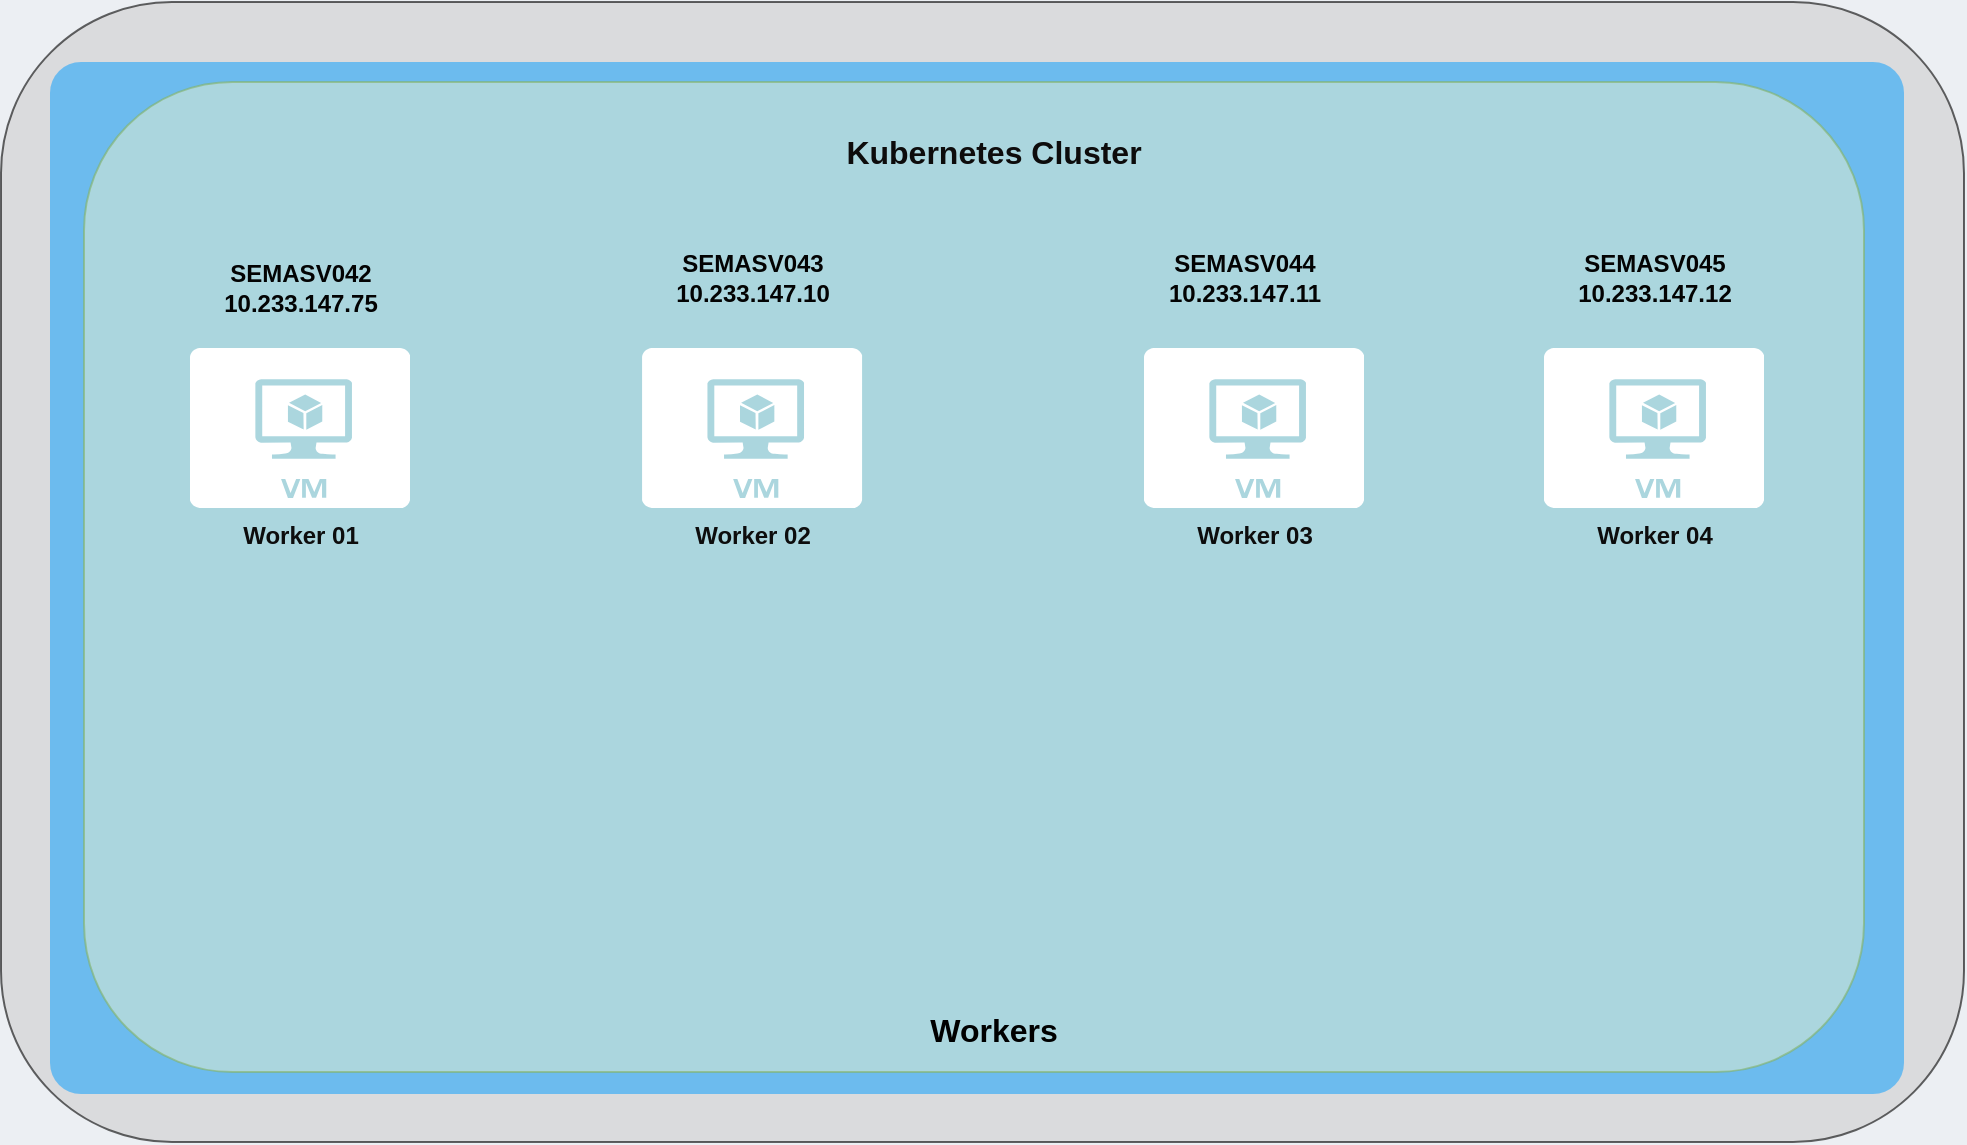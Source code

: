 <mxfile version="20.8.20" type="github">
  <diagram name="Page-1" id="7a6c530e-6e37-e111-ec74-82921da8cc10">
    <mxGraphModel dx="1434" dy="741" grid="1" gridSize="10" guides="1" tooltips="1" connect="1" arrows="1" fold="1" page="1" pageScale="1.5" pageWidth="827" pageHeight="1169" background="#eceff3" math="0" shadow="0">
      <root>
        <mxCell id="0" style=";html=1;" />
        <mxCell id="1" style=";html=1;" parent="0" />
        <mxCell id="rcPoYwZRDyphzUQkZkZY-44" value="" style="rounded=1;whiteSpace=wrap;html=1;labelBackgroundColor=none;fontSize=12;fontColor=#0d0d0d;fillColor=#CFCFCF;gradientColor=none;opacity=60;fontStyle=1" parent="1" vertex="1">
          <mxGeometry x="148.5" y="60" width="981.5" height="570" as="geometry" />
        </mxCell>
        <mxCell id="23046e2b9bb16c14-116" value="" style="whiteSpace=wrap;html=1;rounded=1;shadow=0;strokeColor=none;strokeWidth=2;fillColor=#009BFF;fontSize=12;fontColor=#FFFFFF;align=center;arcSize=3;verticalAlign=top;spacingTop=4;opacity=50;fontStyle=1" parent="1" vertex="1">
          <mxGeometry x="173" y="90" width="927" height="516" as="geometry" />
        </mxCell>
        <mxCell id="rJtXdkc1sMicTIPMUd31-7" value="" style="rounded=1;whiteSpace=wrap;html=1;labelBackgroundColor=none;fillColor=#d5e8d4;strokeColor=#82b366;opacity=60;" parent="1" vertex="1">
          <mxGeometry x="190" y="100" width="890" height="495" as="geometry" />
        </mxCell>
        <mxCell id="rcPoYwZRDyphzUQkZkZY-3" value="&lt;font style=&quot;font-size: 12px;&quot;&gt;Worker 01&lt;br style=&quot;font-size: 12px;&quot;&gt;&lt;/font&gt;" style="verticalLabelPosition=bottom;html=1;verticalAlign=top;strokeColor=none;fillColor=#FFFFFF;shape=mxgraph.azure.virtual_machine;rounded=1;shadow=0;fontSize=12;fontColor=#0d0d0d;align=center;labelPosition=center;fontStyle=1" parent="1" vertex="1">
          <mxGeometry x="243" y="233" width="110" height="80" as="geometry" />
        </mxCell>
        <mxCell id="rcPoYwZRDyphzUQkZkZY-25" value="SEMASV042&lt;br style=&quot;font-size: 12px;&quot;&gt;10.233.147.75" style="text;html=1;align=center;verticalAlign=middle;resizable=0;points=[];autosize=1;strokeColor=none;fillColor=none;fontColor=#030303;fontStyle=1;fontSize=12;" parent="1" vertex="1">
          <mxGeometry x="248" y="183" width="100" height="40" as="geometry" />
        </mxCell>
        <mxCell id="686fVdz83tYppI1NJqFT-3" value="&lt;font style=&quot;font-size: 12px;&quot;&gt;Worker 03&lt;br style=&quot;font-size: 12px;&quot;&gt;&lt;/font&gt;" style="verticalLabelPosition=bottom;html=1;verticalAlign=top;strokeColor=none;fillColor=#FFFFFF;shape=mxgraph.azure.virtual_machine;rounded=1;shadow=0;fontSize=12;fontColor=#0d0d0d;align=center;labelPosition=center;fontStyle=1" parent="1" vertex="1">
          <mxGeometry x="720" y="233" width="110" height="80" as="geometry" />
        </mxCell>
        <mxCell id="686fVdz83tYppI1NJqFT-4" value="SEMASV043&lt;br style=&quot;font-size: 12px;&quot;&gt;10.233.147.10" style="text;html=1;align=center;verticalAlign=middle;resizable=0;points=[];autosize=1;strokeColor=none;fillColor=none;fontColor=#030303;fontStyle=1;fontSize=12;" parent="1" vertex="1">
          <mxGeometry x="474.04" y="178" width="100" height="40" as="geometry" />
        </mxCell>
        <mxCell id="686fVdz83tYppI1NJqFT-5" value="&lt;font style=&quot;font-size: 12px;&quot;&gt;Worker 02&lt;br style=&quot;font-size: 12px;&quot;&gt;&lt;/font&gt;" style="verticalLabelPosition=bottom;html=1;verticalAlign=top;strokeColor=none;fillColor=#FFFFFF;shape=mxgraph.azure.virtual_machine;rounded=1;shadow=0;fontSize=12;fontColor=#0d0d0d;align=center;labelPosition=center;fontStyle=1" parent="1" vertex="1">
          <mxGeometry x="469.04" y="233" width="110" height="80" as="geometry" />
        </mxCell>
        <mxCell id="686fVdz83tYppI1NJqFT-6" value="SEMASV044&lt;br style=&quot;font-size: 12px;&quot;&gt;10.233.147.11" style="text;html=1;align=center;verticalAlign=middle;resizable=0;points=[];autosize=1;strokeColor=none;fillColor=none;fontColor=#030303;fontStyle=1;fontSize=12;" parent="1" vertex="1">
          <mxGeometry x="720" y="178" width="100" height="40" as="geometry" />
        </mxCell>
        <mxCell id="686fVdz83tYppI1NJqFT-15" value="Kubernetes Cluster" style="text;html=1;strokeColor=none;fillColor=none;align=center;verticalAlign=middle;whiteSpace=wrap;rounded=0;fontStyle=1;fontSize=16;fontColor=#0d0c0c;" parent="1" vertex="1">
          <mxGeometry x="440" y="120" width="410" height="30" as="geometry" />
        </mxCell>
        <mxCell id="686fVdz83tYppI1NJqFT-16" value="Workers" style="text;html=1;strokeColor=none;fillColor=none;align=center;verticalAlign=middle;whiteSpace=wrap;rounded=0;fontStyle=1;fontSize=16;" parent="1" vertex="1">
          <mxGeometry x="440" y="559" width="410" height="30" as="geometry" />
        </mxCell>
        <mxCell id="B5byrt5AO6C_wENcY3lT-1" value="&lt;font style=&quot;font-size: 12px;&quot;&gt;Worker 04&lt;br style=&quot;font-size: 12px;&quot;&gt;&lt;/font&gt;" style="verticalLabelPosition=bottom;html=1;verticalAlign=top;strokeColor=none;fillColor=#FFFFFF;shape=mxgraph.azure.virtual_machine;rounded=1;shadow=0;fontSize=12;fontColor=#0d0d0d;align=center;labelPosition=center;fontStyle=1" vertex="1" parent="1">
          <mxGeometry x="920" y="233" width="110" height="80" as="geometry" />
        </mxCell>
        <mxCell id="B5byrt5AO6C_wENcY3lT-2" value="SEMASV045&lt;br style=&quot;font-size: 12px;&quot;&gt;10.233.147.12" style="text;html=1;align=center;verticalAlign=middle;resizable=0;points=[];autosize=1;strokeColor=none;fillColor=none;fontColor=#030303;fontStyle=1;fontSize=12;" vertex="1" parent="1">
          <mxGeometry x="925" y="178" width="100" height="40" as="geometry" />
        </mxCell>
      </root>
    </mxGraphModel>
  </diagram>
</mxfile>
